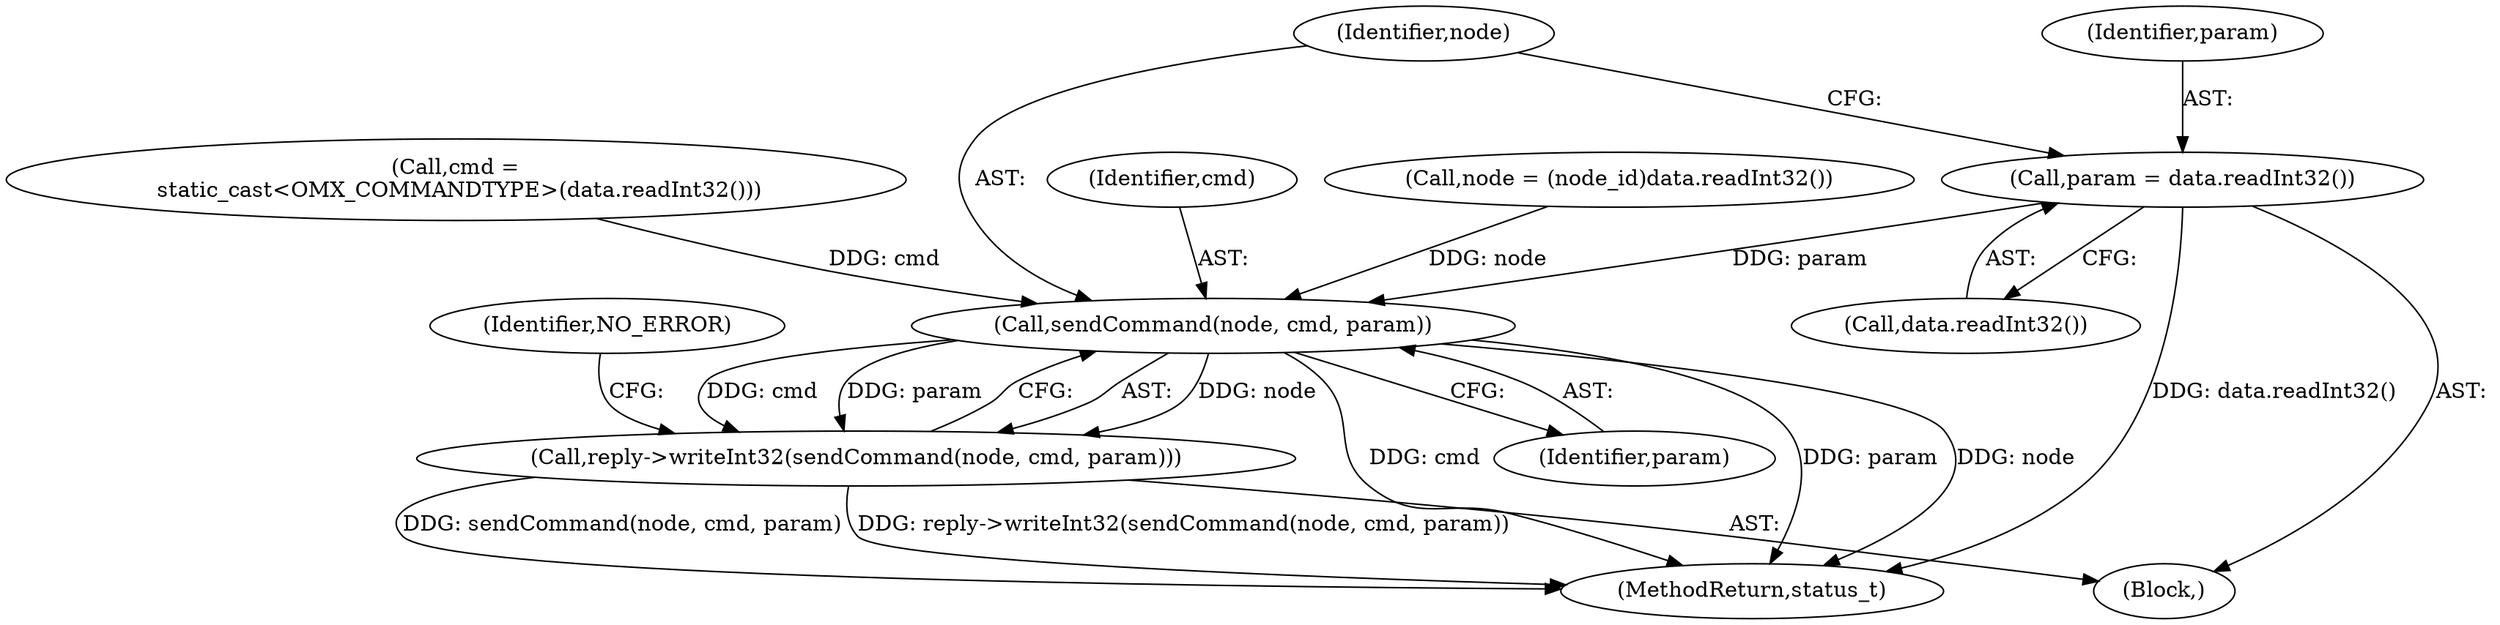 digraph "0_Android_db829699d3293f254a7387894303451a91278986@API" {
"1000262" [label="(Call,param = data.readInt32())"];
"1000266" [label="(Call,sendCommand(node, cmd, param))"];
"1000265" [label="(Call,reply->writeInt32(sendCommand(node, cmd, param)))"];
"1000264" [label="(Call,data.readInt32())"];
"1001353" [label="(MethodReturn,status_t)"];
"1000250" [label="(Call,node = (node_id)data.readInt32())"];
"1000268" [label="(Identifier,cmd)"];
"1000244" [label="(Block,)"];
"1000267" [label="(Identifier,node)"];
"1000265" [label="(Call,reply->writeInt32(sendCommand(node, cmd, param)))"];
"1000262" [label="(Call,param = data.readInt32())"];
"1000256" [label="(Call,cmd =\n static_cast<OMX_COMMANDTYPE>(data.readInt32()))"];
"1000269" [label="(Identifier,param)"];
"1000266" [label="(Call,sendCommand(node, cmd, param))"];
"1000263" [label="(Identifier,param)"];
"1000271" [label="(Identifier,NO_ERROR)"];
"1000262" -> "1000244"  [label="AST: "];
"1000262" -> "1000264"  [label="CFG: "];
"1000263" -> "1000262"  [label="AST: "];
"1000264" -> "1000262"  [label="AST: "];
"1000267" -> "1000262"  [label="CFG: "];
"1000262" -> "1001353"  [label="DDG: data.readInt32()"];
"1000262" -> "1000266"  [label="DDG: param"];
"1000266" -> "1000265"  [label="AST: "];
"1000266" -> "1000269"  [label="CFG: "];
"1000267" -> "1000266"  [label="AST: "];
"1000268" -> "1000266"  [label="AST: "];
"1000269" -> "1000266"  [label="AST: "];
"1000265" -> "1000266"  [label="CFG: "];
"1000266" -> "1001353"  [label="DDG: param"];
"1000266" -> "1001353"  [label="DDG: cmd"];
"1000266" -> "1001353"  [label="DDG: node"];
"1000266" -> "1000265"  [label="DDG: node"];
"1000266" -> "1000265"  [label="DDG: cmd"];
"1000266" -> "1000265"  [label="DDG: param"];
"1000250" -> "1000266"  [label="DDG: node"];
"1000256" -> "1000266"  [label="DDG: cmd"];
"1000265" -> "1000244"  [label="AST: "];
"1000271" -> "1000265"  [label="CFG: "];
"1000265" -> "1001353"  [label="DDG: reply->writeInt32(sendCommand(node, cmd, param))"];
"1000265" -> "1001353"  [label="DDG: sendCommand(node, cmd, param)"];
}
